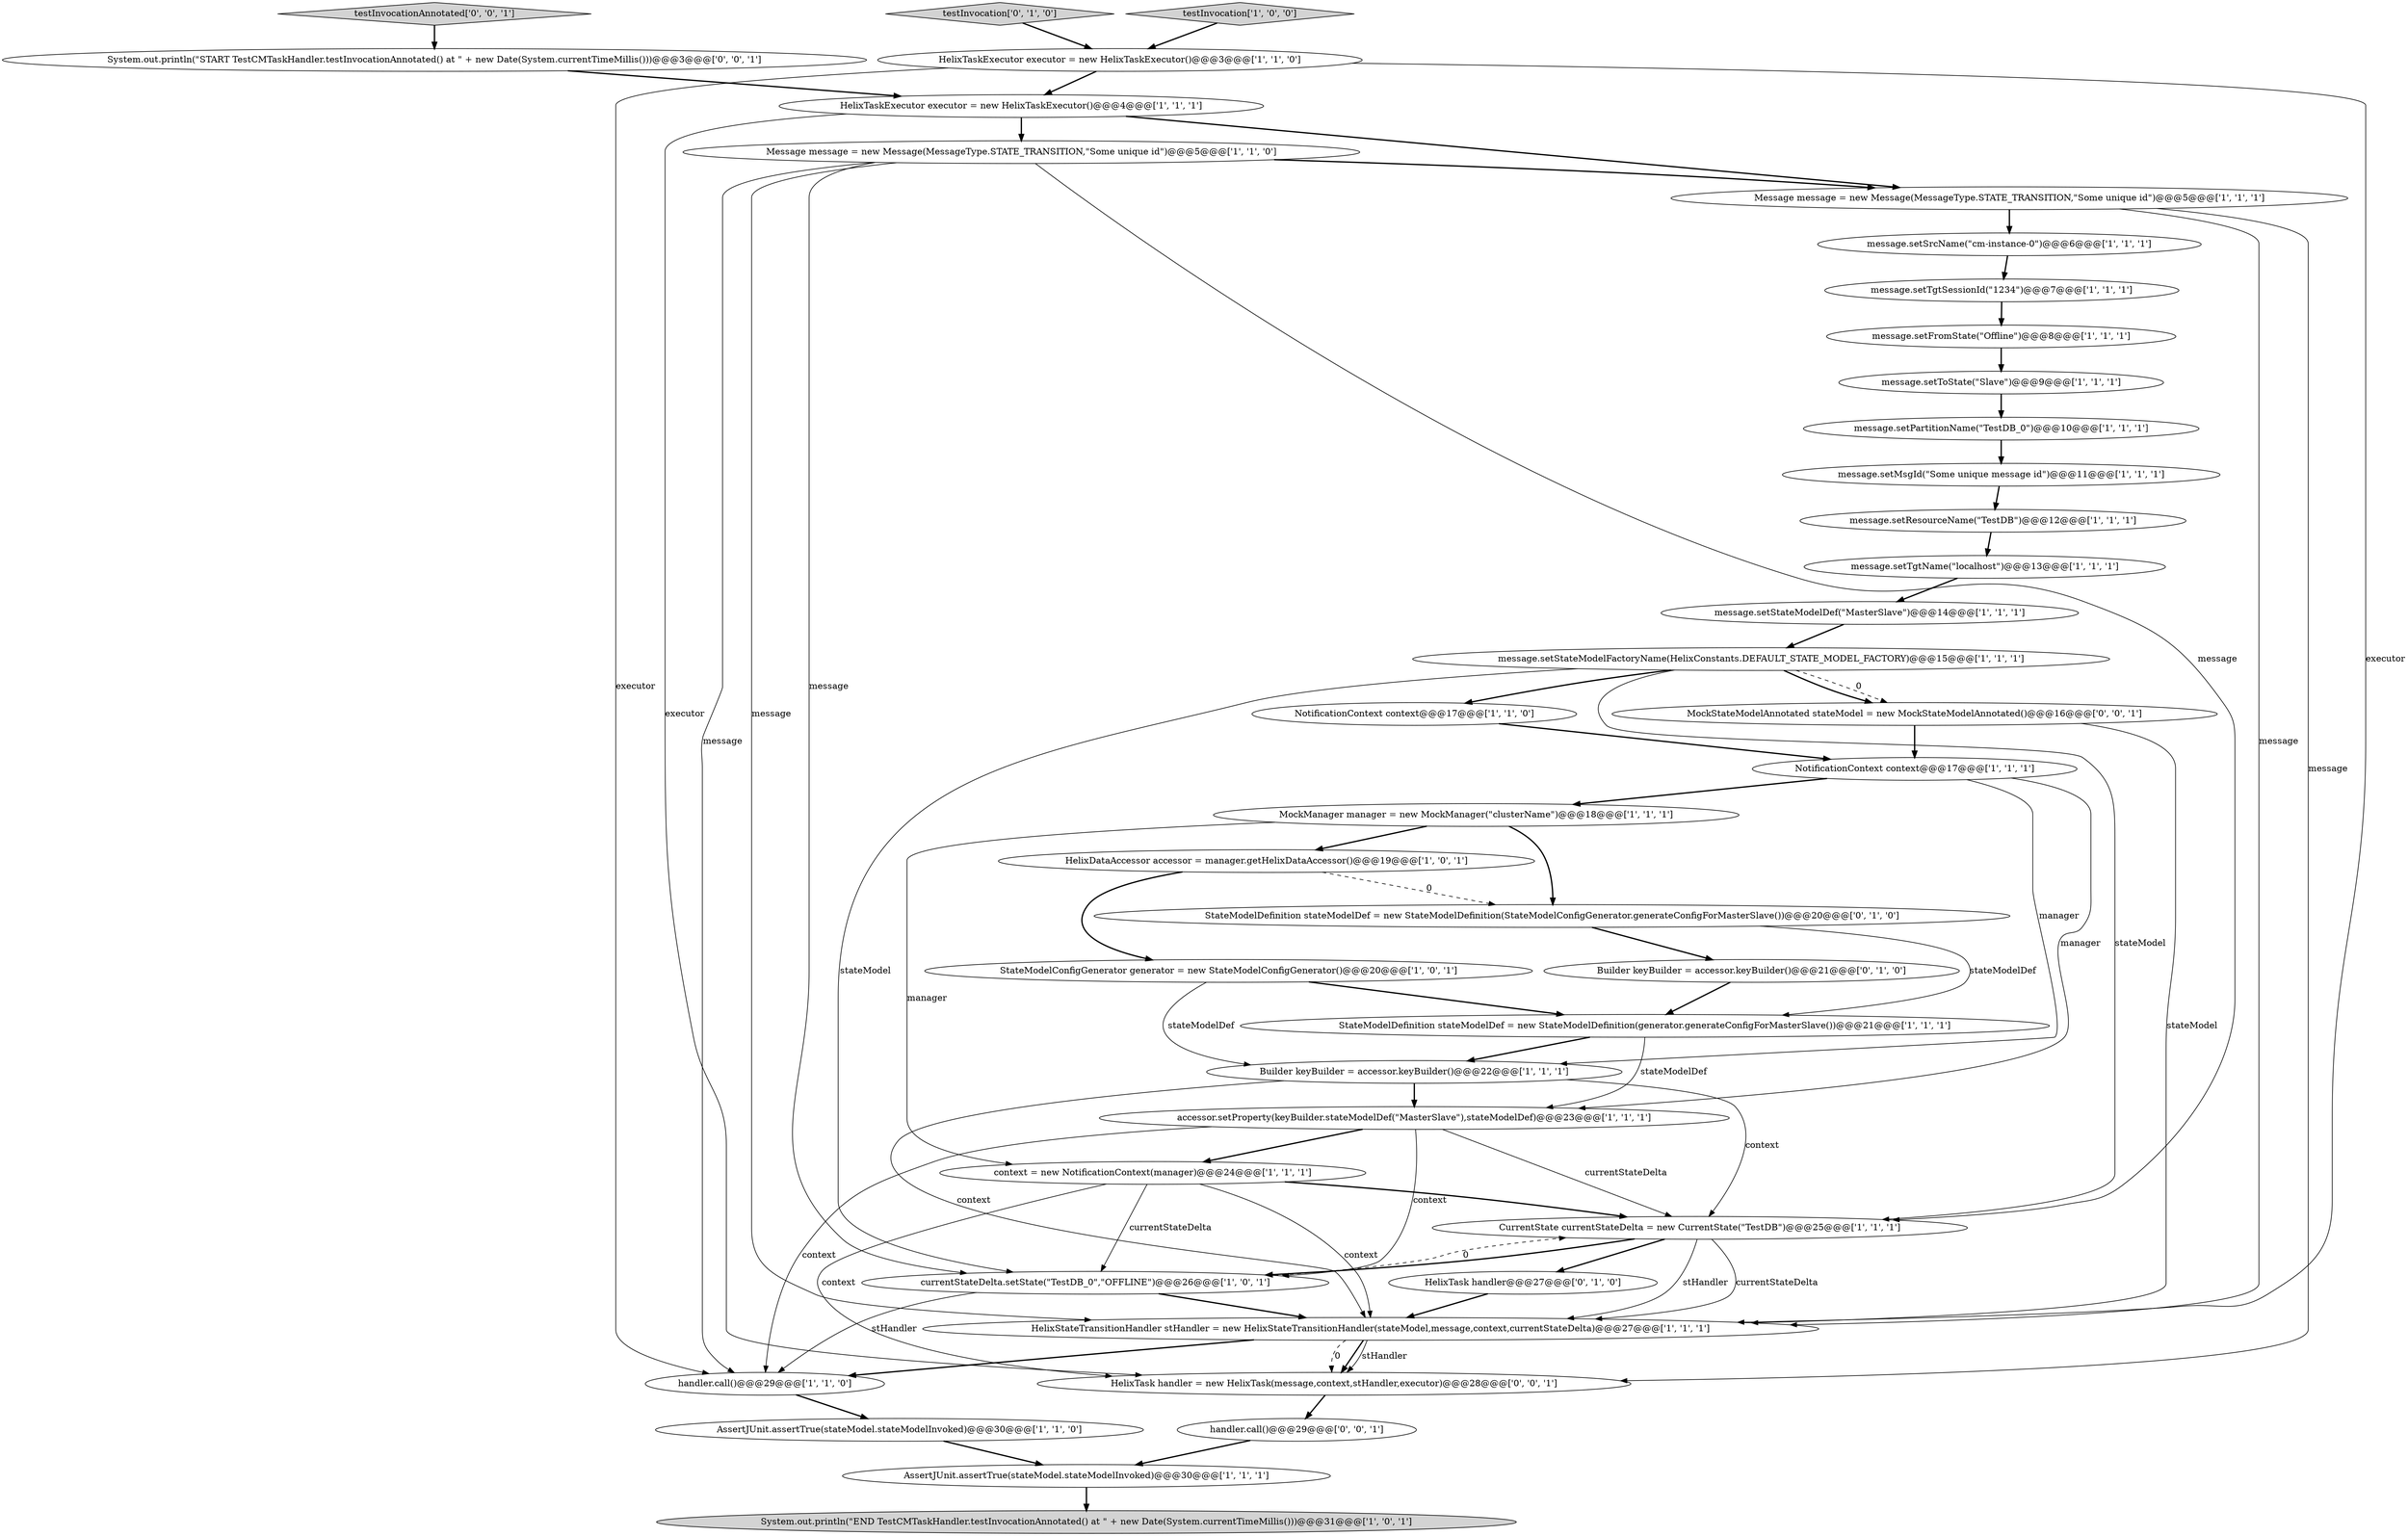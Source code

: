 digraph {
12 [style = filled, label = "HelixTaskExecutor executor = new HelixTaskExecutor()@@@4@@@['1', '1', '1']", fillcolor = white, shape = ellipse image = "AAA0AAABBB1BBB"];
34 [style = filled, label = "Builder keyBuilder = accessor.keyBuilder()@@@21@@@['0', '1', '0']", fillcolor = white, shape = ellipse image = "AAA0AAABBB2BBB"];
26 [style = filled, label = "Builder keyBuilder = accessor.keyBuilder()@@@22@@@['1', '1', '1']", fillcolor = white, shape = ellipse image = "AAA0AAABBB1BBB"];
0 [style = filled, label = "HelixTaskExecutor executor = new HelixTaskExecutor()@@@3@@@['1', '1', '0']", fillcolor = white, shape = ellipse image = "AAA0AAABBB1BBB"];
24 [style = filled, label = "message.setTgtSessionId(\"1234\")@@@7@@@['1', '1', '1']", fillcolor = white, shape = ellipse image = "AAA0AAABBB1BBB"];
22 [style = filled, label = "message.setFromState(\"Offline\")@@@8@@@['1', '1', '1']", fillcolor = white, shape = ellipse image = "AAA0AAABBB1BBB"];
19 [style = filled, label = "message.setTgtName(\"localhost\")@@@13@@@['1', '1', '1']", fillcolor = white, shape = ellipse image = "AAA0AAABBB1BBB"];
6 [style = filled, label = "StateModelConfigGenerator generator = new StateModelConfigGenerator()@@@20@@@['1', '0', '1']", fillcolor = white, shape = ellipse image = "AAA0AAABBB1BBB"];
7 [style = filled, label = "Message message = new Message(MessageType.STATE_TRANSITION,\"Some unique id\")@@@5@@@['1', '1', '0']", fillcolor = white, shape = ellipse image = "AAA0AAABBB1BBB"];
13 [style = filled, label = "message.setMsgId(\"Some unique message id\")@@@11@@@['1', '1', '1']", fillcolor = white, shape = ellipse image = "AAA0AAABBB1BBB"];
15 [style = filled, label = "StateModelDefinition stateModelDef = new StateModelDefinition(generator.generateConfigForMasterSlave())@@@21@@@['1', '1', '1']", fillcolor = white, shape = ellipse image = "AAA0AAABBB1BBB"];
4 [style = filled, label = "context = new NotificationContext(manager)@@@24@@@['1', '1', '1']", fillcolor = white, shape = ellipse image = "AAA0AAABBB1BBB"];
39 [style = filled, label = "HelixTask handler = new HelixTask(message,context,stHandler,executor)@@@28@@@['0', '0', '1']", fillcolor = white, shape = ellipse image = "AAA0AAABBB3BBB"];
30 [style = filled, label = "testInvocation['1', '0', '0']", fillcolor = lightgray, shape = diamond image = "AAA0AAABBB1BBB"];
17 [style = filled, label = "message.setStateModelFactoryName(HelixConstants.DEFAULT_STATE_MODEL_FACTORY)@@@15@@@['1', '1', '1']", fillcolor = white, shape = ellipse image = "AAA0AAABBB1BBB"];
20 [style = filled, label = "CurrentState currentStateDelta = new CurrentState(\"TestDB\")@@@25@@@['1', '1', '1']", fillcolor = white, shape = ellipse image = "AAA0AAABBB1BBB"];
8 [style = filled, label = "message.setPartitionName(\"TestDB_0\")@@@10@@@['1', '1', '1']", fillcolor = white, shape = ellipse image = "AAA0AAABBB1BBB"];
36 [style = filled, label = "System.out.println(\"START TestCMTaskHandler.testInvocationAnnotated() at \" + new Date(System.currentTimeMillis()))@@@3@@@['0', '0', '1']", fillcolor = white, shape = ellipse image = "AAA0AAABBB3BBB"];
3 [style = filled, label = "NotificationContext context@@@17@@@['1', '1', '1']", fillcolor = white, shape = ellipse image = "AAA0AAABBB1BBB"];
33 [style = filled, label = "HelixTask handler@@@27@@@['0', '1', '0']", fillcolor = white, shape = ellipse image = "AAA0AAABBB2BBB"];
16 [style = filled, label = "AssertJUnit.assertTrue(stateModel.stateModelInvoked)@@@30@@@['1', '1', '1']", fillcolor = white, shape = ellipse image = "AAA0AAABBB1BBB"];
25 [style = filled, label = "message.setToState(\"Slave\")@@@9@@@['1', '1', '1']", fillcolor = white, shape = ellipse image = "AAA0AAABBB1BBB"];
28 [style = filled, label = "NotificationContext context@@@17@@@['1', '1', '0']", fillcolor = white, shape = ellipse image = "AAA0AAABBB1BBB"];
1 [style = filled, label = "message.setStateModelDef(\"MasterSlave\")@@@14@@@['1', '1', '1']", fillcolor = white, shape = ellipse image = "AAA0AAABBB1BBB"];
5 [style = filled, label = "message.setSrcName(\"cm-instance-0\")@@@6@@@['1', '1', '1']", fillcolor = white, shape = ellipse image = "AAA0AAABBB1BBB"];
35 [style = filled, label = "MockStateModelAnnotated stateModel = new MockStateModelAnnotated()@@@16@@@['0', '0', '1']", fillcolor = white, shape = ellipse image = "AAA0AAABBB3BBB"];
38 [style = filled, label = "handler.call()@@@29@@@['0', '0', '1']", fillcolor = white, shape = ellipse image = "AAA0AAABBB3BBB"];
10 [style = filled, label = "System.out.println(\"END TestCMTaskHandler.testInvocationAnnotated() at \" + new Date(System.currentTimeMillis()))@@@31@@@['1', '0', '1']", fillcolor = lightgray, shape = ellipse image = "AAA0AAABBB1BBB"];
21 [style = filled, label = "Message message = new Message(MessageType.STATE_TRANSITION,\"Some unique id\")@@@5@@@['1', '1', '1']", fillcolor = white, shape = ellipse image = "AAA0AAABBB1BBB"];
14 [style = filled, label = "handler.call()@@@29@@@['1', '1', '0']", fillcolor = white, shape = ellipse image = "AAA0AAABBB1BBB"];
31 [style = filled, label = "StateModelDefinition stateModelDef = new StateModelDefinition(StateModelConfigGenerator.generateConfigForMasterSlave())@@@20@@@['0', '1', '0']", fillcolor = white, shape = ellipse image = "AAA1AAABBB2BBB"];
37 [style = filled, label = "testInvocationAnnotated['0', '0', '1']", fillcolor = lightgray, shape = diamond image = "AAA0AAABBB3BBB"];
9 [style = filled, label = "accessor.setProperty(keyBuilder.stateModelDef(\"MasterSlave\"),stateModelDef)@@@23@@@['1', '1', '1']", fillcolor = white, shape = ellipse image = "AAA0AAABBB1BBB"];
32 [style = filled, label = "testInvocation['0', '1', '0']", fillcolor = lightgray, shape = diamond image = "AAA0AAABBB2BBB"];
29 [style = filled, label = "HelixDataAccessor accessor = manager.getHelixDataAccessor()@@@19@@@['1', '0', '1']", fillcolor = white, shape = ellipse image = "AAA0AAABBB1BBB"];
18 [style = filled, label = "message.setResourceName(\"TestDB\")@@@12@@@['1', '1', '1']", fillcolor = white, shape = ellipse image = "AAA0AAABBB1BBB"];
11 [style = filled, label = "MockManager manager = new MockManager(\"clusterName\")@@@18@@@['1', '1', '1']", fillcolor = white, shape = ellipse image = "AAA0AAABBB1BBB"];
27 [style = filled, label = "currentStateDelta.setState(\"TestDB_0\",\"OFFLINE\")@@@26@@@['1', '0', '1']", fillcolor = white, shape = ellipse image = "AAA0AAABBB1BBB"];
23 [style = filled, label = "HelixStateTransitionHandler stHandler = new HelixStateTransitionHandler(stateModel,message,context,currentStateDelta)@@@27@@@['1', '1', '1']", fillcolor = white, shape = ellipse image = "AAA0AAABBB1BBB"];
2 [style = filled, label = "AssertJUnit.assertTrue(stateModel.stateModelInvoked)@@@30@@@['1', '1', '0']", fillcolor = white, shape = ellipse image = "AAA0AAABBB1BBB"];
17->35 [style = bold, label=""];
9->20 [style = solid, label="currentStateDelta"];
12->7 [style = bold, label=""];
28->3 [style = bold, label=""];
11->29 [style = bold, label=""];
20->27 [style = bold, label=""];
35->3 [style = bold, label=""];
3->9 [style = solid, label="manager"];
34->15 [style = bold, label=""];
3->11 [style = bold, label=""];
0->14 [style = solid, label="executor"];
26->23 [style = solid, label="context"];
29->31 [style = dashed, label="0"];
23->39 [style = dashed, label="0"];
9->4 [style = bold, label=""];
19->1 [style = bold, label=""];
11->31 [style = bold, label=""];
6->15 [style = bold, label=""];
27->14 [style = solid, label="stHandler"];
17->20 [style = solid, label="stateModel"];
39->38 [style = bold, label=""];
9->27 [style = solid, label="context"];
12->21 [style = bold, label=""];
27->23 [style = bold, label=""];
23->39 [style = bold, label=""];
17->27 [style = solid, label="stateModel"];
0->23 [style = solid, label="executor"];
26->9 [style = bold, label=""];
7->21 [style = bold, label=""];
4->23 [style = solid, label="context"];
4->20 [style = bold, label=""];
16->10 [style = bold, label=""];
13->18 [style = bold, label=""];
7->14 [style = solid, label="message"];
7->20 [style = solid, label="message"];
24->22 [style = bold, label=""];
7->23 [style = solid, label="message"];
4->39 [style = solid, label="context"];
9->14 [style = solid, label="context"];
37->36 [style = bold, label=""];
38->16 [style = bold, label=""];
20->23 [style = solid, label="stHandler"];
29->6 [style = bold, label=""];
12->39 [style = solid, label="executor"];
11->4 [style = solid, label="manager"];
21->39 [style = solid, label="message"];
0->12 [style = bold, label=""];
5->24 [style = bold, label=""];
22->25 [style = bold, label=""];
18->19 [style = bold, label=""];
15->26 [style = bold, label=""];
33->23 [style = bold, label=""];
3->26 [style = solid, label="manager"];
4->27 [style = solid, label="currentStateDelta"];
21->5 [style = bold, label=""];
1->17 [style = bold, label=""];
17->28 [style = bold, label=""];
8->13 [style = bold, label=""];
30->0 [style = bold, label=""];
27->20 [style = dashed, label="0"];
23->14 [style = bold, label=""];
14->2 [style = bold, label=""];
21->23 [style = solid, label="message"];
25->8 [style = bold, label=""];
2->16 [style = bold, label=""];
32->0 [style = bold, label=""];
17->35 [style = dashed, label="0"];
31->15 [style = solid, label="stateModelDef"];
36->12 [style = bold, label=""];
15->9 [style = solid, label="stateModelDef"];
6->26 [style = solid, label="stateModelDef"];
7->27 [style = solid, label="message"];
31->34 [style = bold, label=""];
20->23 [style = solid, label="currentStateDelta"];
26->20 [style = solid, label="context"];
20->33 [style = bold, label=""];
23->39 [style = solid, label="stHandler"];
35->23 [style = solid, label="stateModel"];
}
